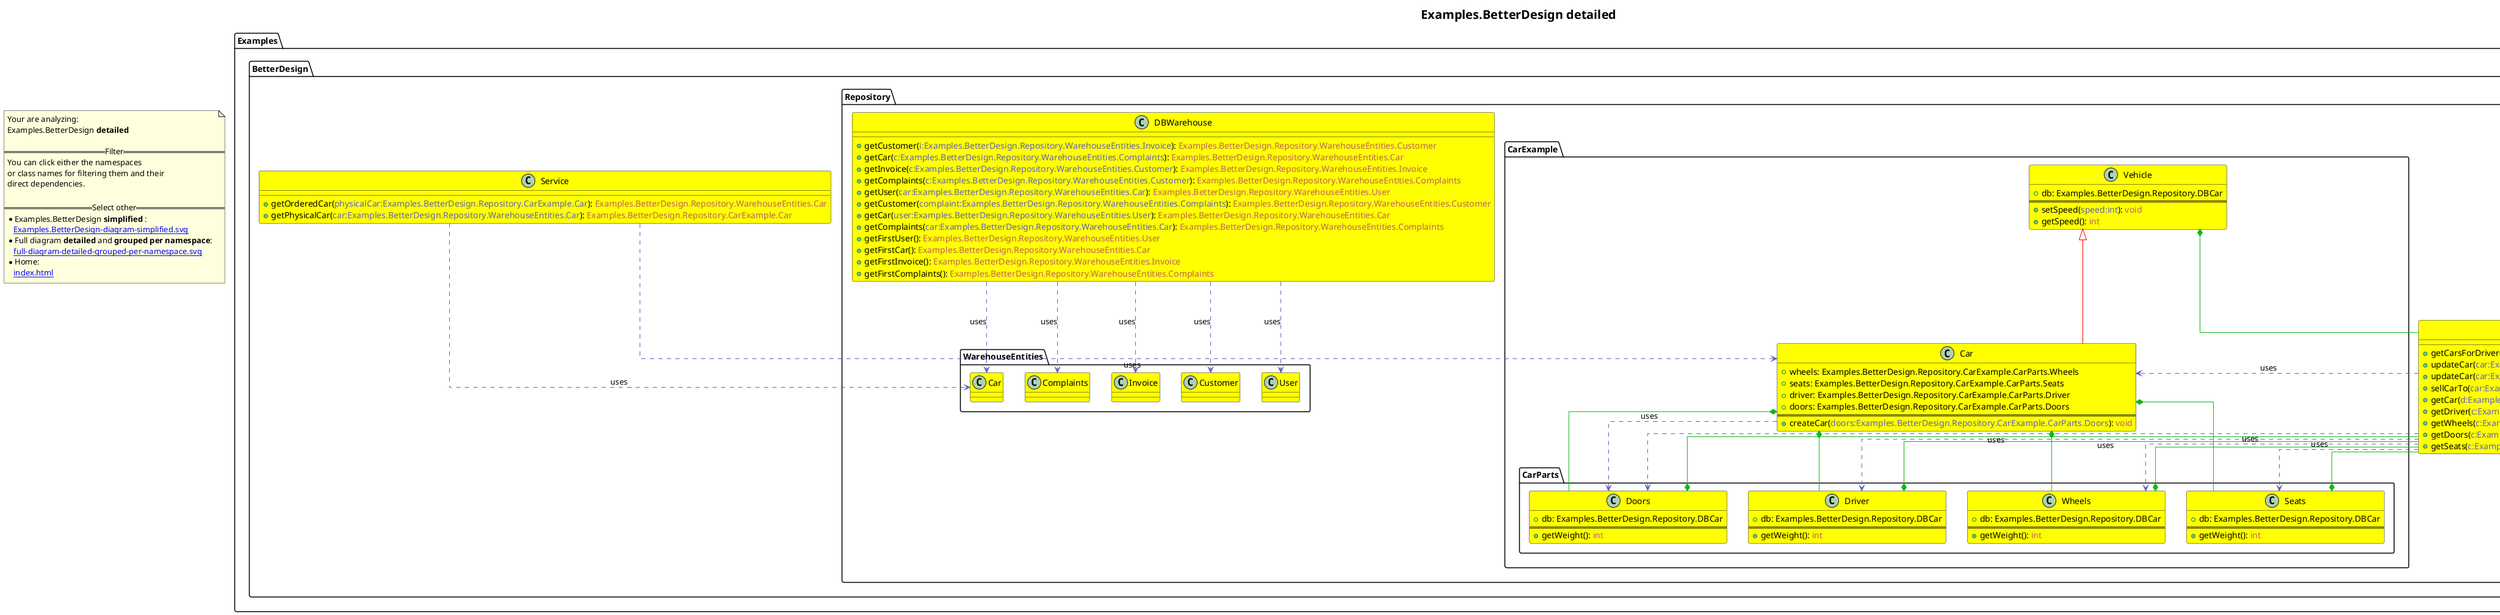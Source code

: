 @startuml
skinparam linetype ortho
title <size:20>Examples.BetterDesign **detailed** </size>
note "Your are analyzing:\nExamples.BetterDesign **detailed** \n\n==Filter==\nYou can click either the namespaces \nor class names for filtering them and their\ndirect dependencies.\n\n==Select other==\n* Examples.BetterDesign **simplified** :\n   [[Examples.BetterDesign-diagram-simplified.svg]]\n* Full diagram **detailed** and **grouped per namespace**:\n   [[full-diagram-detailed-grouped-per-namespace.svg]]\n* Home:\n   [[index.html]]" as FloatingNote
  class Examples.BetterDesign.Service [[Examples.BetterDesign.Service-diagram-detailed.svg]] #yellow {
    + getOrderedCar(<font color="6060BB">physicalCar:Examples.BetterDesign.Repository.CarExample.Car</font>): <font color="BB6060">Examples.BetterDesign.Repository.WarehouseEntities.Car</font>
    + getPhysicalCar(<font color="6060BB">car:Examples.BetterDesign.Repository.WarehouseEntities.Car</font>): <font color="BB6060">Examples.BetterDesign.Repository.CarExample.Car</font>
  }
    class Examples.BetterDesign.Repository.DBCar [[Examples.BetterDesign.Repository.DBCar-diagram-detailed.svg]] #yellow {
      + getCarsForDriver(<font color="6060BB">driver:Examples.BetterDesign.Repository.CarExample.CarParts.Driver</font>): <font color="BB6060">String</font>
      + updateCar(<font color="6060BB">car:Examples.BetterDesign.Repository.CarExample.Car, seats:Examples.BetterDesign.Repository.CarExample.CarParts.Seats</font>): <font color="BB6060">void</font>
      + updateCar(<font color="6060BB">car:Examples.BetterDesign.Repository.CarExample.Car, doors:Examples.BetterDesign.Repository.CarExample.CarParts.Doors</font>): <font color="BB6060">void</font>
      + sellCarTo(<font color="6060BB">car:Examples.BetterDesign.Repository.CarExample.Car, driver:Examples.BetterDesign.Repository.CarExample.CarParts.Driver</font>): <font color="BB6060">void</font>
      + getCar(<font color="6060BB">d:Examples.BetterDesign.Repository.CarExample.CarParts.Driver</font>): <font color="BB6060">Examples.BetterDesign.Repository.CarExample.Car</font>
      + getDriver(<font color="6060BB">c:Examples.BetterDesign.Repository.CarExample.Car</font>): <font color="BB6060">Examples.BetterDesign.Repository.CarExample.CarParts.Driver</font>
      + getWheels(<font color="6060BB">c:Examples.BetterDesign.Repository.CarExample.Car</font>): <font color="BB6060">Examples.BetterDesign.Repository.CarExample.CarParts.Wheels</font>
      + getDoors(<font color="6060BB">c:Examples.BetterDesign.Repository.CarExample.Car</font>): <font color="BB6060">Examples.BetterDesign.Repository.CarExample.CarParts.Doors</font>
      + getSeats(<font color="6060BB">c:Examples.BetterDesign.Repository.CarExample.Car</font>): <font color="BB6060">Examples.BetterDesign.Repository.CarExample.CarParts.Seats</font>
    }
    class Examples.BetterDesign.Repository.DBWarehouse [[Examples.BetterDesign.Repository.DBWarehouse-diagram-detailed.svg]] #yellow {
      + getCustomer(<font color="6060BB">i:Examples.BetterDesign.Repository.WarehouseEntities.Invoice</font>): <font color="BB6060">Examples.BetterDesign.Repository.WarehouseEntities.Customer</font>
      + getCar(<font color="6060BB">c:Examples.BetterDesign.Repository.WarehouseEntities.Complaints</font>): <font color="BB6060">Examples.BetterDesign.Repository.WarehouseEntities.Car</font>
      + getInvoice(<font color="6060BB">c:Examples.BetterDesign.Repository.WarehouseEntities.Customer</font>): <font color="BB6060">Examples.BetterDesign.Repository.WarehouseEntities.Invoice</font>
      + getComplaints(<font color="6060BB">c:Examples.BetterDesign.Repository.WarehouseEntities.Customer</font>): <font color="BB6060">Examples.BetterDesign.Repository.WarehouseEntities.Complaints</font>
      + getUser(<font color="6060BB">car:Examples.BetterDesign.Repository.WarehouseEntities.Car</font>): <font color="BB6060">Examples.BetterDesign.Repository.WarehouseEntities.User</font>
      + getCustomer(<font color="6060BB">complaint:Examples.BetterDesign.Repository.WarehouseEntities.Complaints</font>): <font color="BB6060">Examples.BetterDesign.Repository.WarehouseEntities.Customer</font>
      + getCar(<font color="6060BB">user:Examples.BetterDesign.Repository.WarehouseEntities.User</font>): <font color="BB6060">Examples.BetterDesign.Repository.WarehouseEntities.Car</font>
      + getComplaints(<font color="6060BB">car:Examples.BetterDesign.Repository.WarehouseEntities.Car</font>): <font color="BB6060">Examples.BetterDesign.Repository.WarehouseEntities.Complaints</font>
      + getFirstUser(<font color="6060BB"></font>): <font color="BB6060">Examples.BetterDesign.Repository.WarehouseEntities.User</font>
      + getFirstCar(<font color="6060BB"></font>): <font color="BB6060">Examples.BetterDesign.Repository.WarehouseEntities.Car</font>
      + getFirstInvoice(<font color="6060BB"></font>): <font color="BB6060">Examples.BetterDesign.Repository.WarehouseEntities.Invoice</font>
      + getFirstComplaints(<font color="6060BB"></font>): <font color="BB6060">Examples.BetterDesign.Repository.WarehouseEntities.Complaints</font>
    }
      class Examples.BetterDesign.Repository.CarExample.Car [[Examples.BetterDesign.Repository.CarExample.Car-diagram-detailed.svg]] #yellow {
        + wheels: Examples.BetterDesign.Repository.CarExample.CarParts.Wheels
        + seats: Examples.BetterDesign.Repository.CarExample.CarParts.Seats
        + driver: Examples.BetterDesign.Repository.CarExample.CarParts.Driver
        + doors: Examples.BetterDesign.Repository.CarExample.CarParts.Doors
==
        + createCar(<font color="6060BB">doors:Examples.BetterDesign.Repository.CarExample.CarParts.Doors</font>): <font color="BB6060">void</font>
      }
      class Examples.BetterDesign.Repository.CarExample.Vehicle [[Examples.BetterDesign.Repository.CarExample.Vehicle-diagram-detailed.svg]] #yellow {
        + db: Examples.BetterDesign.Repository.DBCar
==
        + setSpeed(<font color="6060BB">speed:int</font>): <font color="BB6060">void</font>
        + getSpeed(<font color="6060BB"></font>): <font color="BB6060">int</font>
      }
        class Examples.BetterDesign.Repository.CarExample.CarParts.Driver [[Examples.BetterDesign.Repository.CarExample.CarParts.Driver-diagram-detailed.svg]] #yellow {
          + db: Examples.BetterDesign.Repository.DBCar
==
          + getWeight(<font color="6060BB"></font>): <font color="BB6060">int</font>
        }
        class Examples.BetterDesign.Repository.CarExample.CarParts.Seats [[Examples.BetterDesign.Repository.CarExample.CarParts.Seats-diagram-detailed.svg]] #yellow {
          + db: Examples.BetterDesign.Repository.DBCar
==
          + getWeight(<font color="6060BB"></font>): <font color="BB6060">int</font>
        }
        class Examples.BetterDesign.Repository.CarExample.CarParts.Doors [[Examples.BetterDesign.Repository.CarExample.CarParts.Doors-diagram-detailed.svg]] #yellow {
          + db: Examples.BetterDesign.Repository.DBCar
==
          + getWeight(<font color="6060BB"></font>): <font color="BB6060">int</font>
        }
        class Examples.BetterDesign.Repository.CarExample.CarParts.Wheels [[Examples.BetterDesign.Repository.CarExample.CarParts.Wheels-diagram-detailed.svg]] #yellow {
          + db: Examples.BetterDesign.Repository.DBCar
==
          + getWeight(<font color="6060BB"></font>): <font color="BB6060">int</font>
        }
      class Examples.BetterDesign.Repository.WarehouseEntities.Customer [[Examples.BetterDesign.Repository.WarehouseEntities.Customer-diagram-detailed.svg]] #yellow {
      }
      class Examples.BetterDesign.Repository.WarehouseEntities.Invoice [[Examples.BetterDesign.Repository.WarehouseEntities.Invoice-diagram-detailed.svg]] #yellow {
      }
      class Examples.BetterDesign.Repository.WarehouseEntities.Car [[Examples.BetterDesign.Repository.WarehouseEntities.Car-diagram-detailed.svg]] #yellow {
      }
      class Examples.BetterDesign.Repository.WarehouseEntities.Complaints [[Examples.BetterDesign.Repository.WarehouseEntities.Complaints-diagram-detailed.svg]] #yellow {
      }
      class Examples.BetterDesign.Repository.WarehouseEntities.User [[Examples.BetterDesign.Repository.WarehouseEntities.User-diagram-detailed.svg]] #yellow {
      }
 ' *************************************** 
 ' *************************************** 
 ' *************************************** 
' Class relations extracted from namespace:
' Examples.BetterDesign
Examples.BetterDesign.Service .[#6060BB].> Examples.BetterDesign.Repository.WarehouseEntities.Car  : uses 
Examples.BetterDesign.Service .[#6060BB].> Examples.BetterDesign.Repository.CarExample.Car  : uses 
' Class relations extracted from namespace:
' Examples.BetterDesign.Repository
Examples.BetterDesign.Repository.DBCar .[#6060BB].> Examples.BetterDesign.Repository.CarExample.CarParts.Driver  : uses 
Examples.BetterDesign.Repository.DBCar .[#6060BB].> Examples.BetterDesign.Repository.CarExample.Car  : uses 
Examples.BetterDesign.Repository.DBCar .[#6060BB].> Examples.BetterDesign.Repository.CarExample.CarParts.Seats  : uses 
Examples.BetterDesign.Repository.DBCar .[#6060BB].> Examples.BetterDesign.Repository.CarExample.CarParts.Doors  : uses 
Examples.BetterDesign.Repository.DBCar .[#6060BB].> Examples.BetterDesign.Repository.CarExample.CarParts.Wheels  : uses 
Examples.BetterDesign.Repository.DBWarehouse .[#6060BB].> Examples.BetterDesign.Repository.WarehouseEntities.Customer  : uses 
Examples.BetterDesign.Repository.DBWarehouse .[#6060BB].> Examples.BetterDesign.Repository.WarehouseEntities.Invoice  : uses 
Examples.BetterDesign.Repository.DBWarehouse .[#6060BB].> Examples.BetterDesign.Repository.WarehouseEntities.Car  : uses 
Examples.BetterDesign.Repository.DBWarehouse .[#6060BB].> Examples.BetterDesign.Repository.WarehouseEntities.Complaints  : uses 
Examples.BetterDesign.Repository.DBWarehouse .[#6060BB].> Examples.BetterDesign.Repository.WarehouseEntities.User  : uses 
' Class relations extracted from namespace:
' Examples.BetterDesign.Repository.CarExample
Examples.BetterDesign.Repository.CarExample.Vehicle <|-[#red]- Examples.BetterDesign.Repository.CarExample.Car
Examples.BetterDesign.Repository.CarExample.Car *-[#10BB10]- Examples.BetterDesign.Repository.CarExample.CarParts.Wheels 
Examples.BetterDesign.Repository.CarExample.Car *-[#10BB10]- Examples.BetterDesign.Repository.CarExample.CarParts.Seats 
Examples.BetterDesign.Repository.CarExample.Car *-[#10BB10]- Examples.BetterDesign.Repository.CarExample.CarParts.Driver 
Examples.BetterDesign.Repository.CarExample.Car *-[#10BB10]- Examples.BetterDesign.Repository.CarExample.CarParts.Doors 
Examples.BetterDesign.Repository.CarExample.Car .[#6060BB].> Examples.BetterDesign.Repository.CarExample.CarParts.Doors  : uses 
Examples.BetterDesign.Repository.CarExample.Vehicle *-[#10BB10]- Examples.BetterDesign.Repository.DBCar 
' Class relations extracted from namespace:
' Examples.BetterDesign.Repository.CarExample.CarParts
Examples.BetterDesign.Repository.CarExample.CarParts.Driver *-[#10BB10]- Examples.BetterDesign.Repository.DBCar 
Examples.BetterDesign.Repository.CarExample.CarParts.Seats *-[#10BB10]- Examples.BetterDesign.Repository.DBCar 
Examples.BetterDesign.Repository.CarExample.CarParts.Doors *-[#10BB10]- Examples.BetterDesign.Repository.DBCar 
Examples.BetterDesign.Repository.CarExample.CarParts.Wheels *-[#10BB10]- Examples.BetterDesign.Repository.DBCar 
' Class relations extracted from namespace:
' Examples.BetterDesign.Repository.WarehouseEntities
@enduml